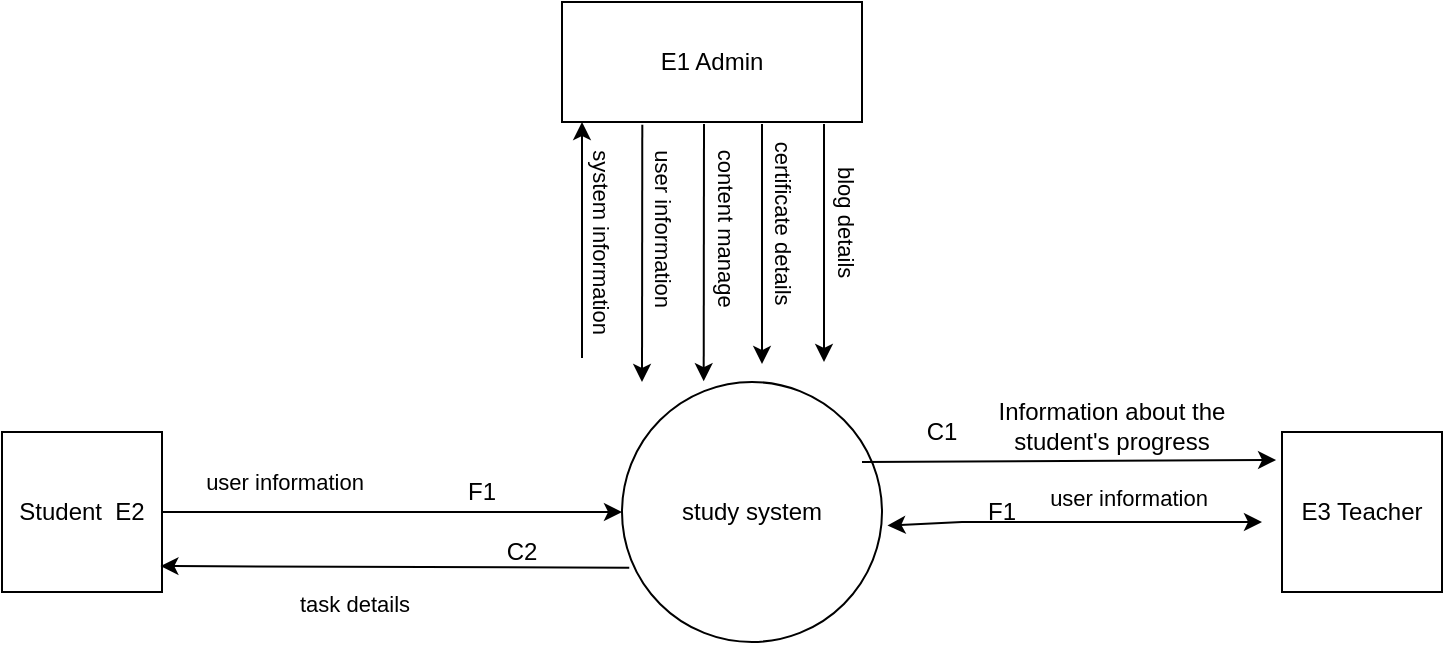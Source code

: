 <mxfile version="13.9.9" type="device" pages="2"><diagram id="_hGbmggEHDkDY0NZ8rMK" name="Page-1"><mxGraphModel dx="1264" dy="584" grid="1" gridSize="10" guides="1" tooltips="1" connect="1" arrows="1" fold="1" page="1" pageScale="1" pageWidth="850" pageHeight="1100" math="0" shadow="0"><root><mxCell id="0"/><mxCell id="1" parent="0"/><mxCell id="FRSwOs-fEZsx0F61HjPl-1" value="study system" style="ellipse;whiteSpace=wrap;html=1;aspect=fixed;" parent="1" vertex="1"><mxGeometry x="380" y="210" width="130" height="130" as="geometry"/></mxCell><mxCell id="FRSwOs-fEZsx0F61HjPl-3" value="Student&amp;nbsp; E2" style="whiteSpace=wrap;html=1;aspect=fixed;" parent="1" vertex="1"><mxGeometry x="70" y="235" width="80" height="80" as="geometry"/></mxCell><mxCell id="FRSwOs-fEZsx0F61HjPl-4" value="E3 Teacher" style="whiteSpace=wrap;html=1;aspect=fixed;" parent="1" vertex="1"><mxGeometry x="710" y="235" width="80" height="80" as="geometry"/></mxCell><mxCell id="FRSwOs-fEZsx0F61HjPl-5" value="" style="endArrow=classic;html=1;exitX=1;exitY=0.5;exitDx=0;exitDy=0;" parent="1" source="FRSwOs-fEZsx0F61HjPl-3" edge="1"><mxGeometry width="50" height="50" relative="1" as="geometry"><mxPoint x="400" y="330" as="sourcePoint"/><mxPoint x="380" y="275" as="targetPoint"/></mxGeometry></mxCell><mxCell id="FRSwOs-fEZsx0F61HjPl-6" value="user information" style="edgeLabel;html=1;align=center;verticalAlign=middle;resizable=0;points=[];" parent="FRSwOs-fEZsx0F61HjPl-5" vertex="1" connectable="0"><mxGeometry x="-0.762" relative="1" as="geometry"><mxPoint x="33" y="-15" as="offset"/></mxGeometry></mxCell><mxCell id="FRSwOs-fEZsx0F61HjPl-10" value="" style="endArrow=classic;html=1;" parent="1" edge="1"><mxGeometry width="50" height="50" relative="1" as="geometry"><mxPoint x="481" y="81" as="sourcePoint"/><mxPoint x="481" y="200" as="targetPoint"/></mxGeometry></mxCell><mxCell id="FRSwOs-fEZsx0F61HjPl-11" value="blog details" style="edgeLabel;html=1;align=center;verticalAlign=middle;resizable=0;points=[];rotation=90;" parent="FRSwOs-fEZsx0F61HjPl-10" vertex="1" connectable="0"><mxGeometry x="-0.4" y="2" relative="1" as="geometry"><mxPoint x="8.87" y="12.69" as="offset"/></mxGeometry></mxCell><mxCell id="FRSwOs-fEZsx0F61HjPl-12" value="" style="endArrow=classic;html=1;entryX=0.99;entryY=0.838;entryDx=0;entryDy=0;entryPerimeter=0;exitX=0.028;exitY=0.714;exitDx=0;exitDy=0;exitPerimeter=0;" parent="1" source="FRSwOs-fEZsx0F61HjPl-1" target="FRSwOs-fEZsx0F61HjPl-3" edge="1"><mxGeometry width="50" height="50" relative="1" as="geometry"><mxPoint x="390" y="330" as="sourcePoint"/><mxPoint x="440" y="280" as="targetPoint"/></mxGeometry></mxCell><mxCell id="FRSwOs-fEZsx0F61HjPl-13" value="&lt;span style=&quot;color: rgba(0 , 0 , 0 , 0) ; font-family: monospace ; font-size: 0px ; background-color: rgb(248 , 249 , 250)&quot;&gt;%3CmxGraphModel%3E%3Croot%3E%3CmxCell%20id%3D%220%22%2F%3E%3CmxCell%20id%3D%221%22%20parent%3D%220%22%2F%3E%3CmxCell%20id%3D%222%22%20value%3D%22%D7%A4%D7%A8%D7%98%D7%99%20%D7%A8%D7%9E%D7%95%D7%AA%20%D7%95%D7%9E%D7%A9%D7%99%D7%9E%D7%95%D7%AA%22%20style%3D%22edgeLabel%3Bhtml%3D1%3Balign%3Dcenter%3BverticalAlign%3Dmiddle%3Bresizable%3D0%3Bpoints%3D%5B%5D%3B%22%20vertex%3D%221%22%20connectable%3D%220%22%20parent%3D%221%22%3E%3CmxGeometry%20x%3D%22344.332%22%20y%3D%22149.238%22%20as%3D%22geometry%22%2F%3E%3C%2FmxCell%3E%3C%2Froot%3E%3C%2FmxGraphModel%3Eפ&lt;/span&gt;&lt;span style=&quot;color: rgba(0 , 0 , 0 , 0) ; font-family: monospace ; font-size: 0px ; background-color: rgb(248 , 249 , 250)&quot;&gt;%3CmxGraphModel%3E%3Croot%3E%3CmxCell%20id%3D%220%22%2F%3E%3CmxCell%20id%3D%221%22%20parent%3D%220%22%2F%3E%3CmxCell%20id%3D%222%22%20value%3D%22%D7%A4%D7%A8%D7%98%D7%99%20%D7%A8%D7%9E%D7%95%D7%AA%20%D7%95%D7%9E%D7%A9%D7%99%D7%9E%D7%95%D7%AA%22%20style%3D%22edgeLabel%3Bhtml%3D1%3Balign%3Dcenter%3BverticalAlign%3Dmiddle%3Bresizable%3D0%3Bpoints%3D%5B%5D%3B%22%20vertex%3D%221%22%20connectable%3D%220%22%20parent%3D%221%22%3E%3CmxGeometry%20x%3D%22344.332%22%20y%3D%22149.238%22%20as%3D%22geometry%22%2F%3E%3C%2FmxCell%3E%3C%2Froot%3E%3C%2FmxGraphModel%3E&lt;/span&gt;" style="edgeLabel;html=1;align=center;verticalAlign=middle;resizable=0;points=[];" parent="FRSwOs-fEZsx0F61HjPl-12" vertex="1" connectable="0"><mxGeometry x="0.213" y="-2" relative="1" as="geometry"><mxPoint as="offset"/></mxGeometry></mxCell><mxCell id="FRSwOs-fEZsx0F61HjPl-14" value="task details" style="edgeLabel;html=1;align=center;verticalAlign=middle;resizable=0;points=[];" parent="FRSwOs-fEZsx0F61HjPl-12" vertex="1" connectable="0"><mxGeometry x="0.171" relative="1" as="geometry"><mxPoint y="18" as="offset"/></mxGeometry></mxCell><mxCell id="tvJsZdC1otAb049RJRll-4" value="" style="endArrow=classic;html=1;rounded=0;entryX=-0.037;entryY=0.175;entryDx=0;entryDy=0;entryPerimeter=0;" parent="1" target="FRSwOs-fEZsx0F61HjPl-4" edge="1"><mxGeometry width="50" height="50" relative="1" as="geometry"><mxPoint x="500" y="250" as="sourcePoint"/><mxPoint x="450" y="210" as="targetPoint"/></mxGeometry></mxCell><mxCell id="tvJsZdC1otAb049RJRll-5" value="Information about the student's progress" style="text;html=1;strokeColor=none;fillColor=none;align=center;verticalAlign=middle;whiteSpace=wrap;rounded=0;" parent="1" vertex="1"><mxGeometry x="560" y="217" width="130" height="30" as="geometry"/></mxCell><mxCell id="tvJsZdC1otAb049RJRll-6" value="C1" style="text;html=1;strokeColor=none;fillColor=none;align=center;verticalAlign=middle;whiteSpace=wrap;rounded=0;" parent="1" vertex="1"><mxGeometry x="510" y="220" width="60" height="30" as="geometry"/></mxCell><mxCell id="tvJsZdC1otAb049RJRll-7" value="F1" style="text;html=1;strokeColor=none;fillColor=none;align=center;verticalAlign=middle;whiteSpace=wrap;rounded=0;" parent="1" vertex="1"><mxGeometry x="540" y="260" width="60" height="30" as="geometry"/></mxCell><mxCell id="tvJsZdC1otAb049RJRll-10" value="F1" style="text;html=1;strokeColor=none;fillColor=none;align=center;verticalAlign=middle;whiteSpace=wrap;rounded=0;" parent="1" vertex="1"><mxGeometry x="280" y="250" width="60" height="30" as="geometry"/></mxCell><mxCell id="tvJsZdC1otAb049RJRll-11" value="C2" style="text;html=1;strokeColor=none;fillColor=none;align=center;verticalAlign=middle;whiteSpace=wrap;rounded=0;" parent="1" vertex="1"><mxGeometry x="300" y="280" width="60" height="30" as="geometry"/></mxCell><mxCell id="mbtUpNXX6sXAP1Oaeqp3-1" value="" style="endArrow=classic;startArrow=classic;html=1;rounded=0;exitX=1.021;exitY=0.552;exitDx=0;exitDy=0;exitPerimeter=0;" parent="1" source="FRSwOs-fEZsx0F61HjPl-1" edge="1"><mxGeometry width="50" height="50" relative="1" as="geometry"><mxPoint x="520" y="290" as="sourcePoint"/><mxPoint x="700" y="280" as="targetPoint"/><Array as="points"><mxPoint x="550" y="280"/></Array></mxGeometry></mxCell><mxCell id="mbtUpNXX6sXAP1Oaeqp3-3" value="user information" style="edgeLabel;html=1;align=center;verticalAlign=middle;resizable=0;points=[];" parent="1" vertex="1" connectable="0"><mxGeometry x="640" y="270" as="geometry"><mxPoint x="-7" y="-2" as="offset"/></mxGeometry></mxCell><mxCell id="QOLfaPaoYq3m3klFmjMz-1" value="" style="endArrow=classic;html=1;entryX=0;entryY=1;entryDx=0;entryDy=0;" parent="1" edge="1"><mxGeometry width="50" height="50" relative="1" as="geometry"><mxPoint x="360" y="198" as="sourcePoint"/><mxPoint x="360" y="80" as="targetPoint"/></mxGeometry></mxCell><mxCell id="QOLfaPaoYq3m3klFmjMz-2" value="&lt;span style=&quot;color: rgba(0 , 0 , 0 , 0) ; font-family: monospace ; font-size: 0px ; background-color: rgb(248 , 249 , 250)&quot;&gt;%3CmxGraphModel%3E%3Croot%3E%3CmxCell%20id%3D%220%22%2F%3E%3CmxCell%20id%3D%221%22%20parent%3D%220%22%2F%3E%3CmxCell%20id%3D%222%22%20value%3D%22%D7%A4%D7%A8%D7%98%D7%99%20%D7%A8%D7%9E%D7%95%D7%AA%20%D7%95%D7%9E%D7%A9%D7%99%D7%9E%D7%95%D7%AA%22%20style%3D%22edgeLabel%3Bhtml%3D1%3Balign%3Dcenter%3BverticalAlign%3Dmiddle%3Bresizable%3D0%3Bpoints%3D%5B%5D%3B%22%20vertex%3D%221%22%20connectable%3D%220%22%20parent%3D%221%22%3E%3CmxGeometry%20x%3D%22344.332%22%20y%3D%22149.238%22%20as%3D%22geometry%22%2F%3E%3C%2FmxCell%3E%3C%2Froot%3E%3C%2FmxGraphModel%3Eפ&lt;/span&gt;&lt;span style=&quot;color: rgba(0 , 0 , 0 , 0) ; font-family: monospace ; font-size: 0px ; background-color: rgb(248 , 249 , 250)&quot;&gt;%3CmxGraphModel%3E%3Croot%3E%3CmxCell%20id%3D%220%22%2F%3E%3CmxCell%20id%3D%221%22%20parent%3D%220%22%2F%3E%3CmxCell%20id%3D%222%22%20value%3D%22%D7%A4%D7%A8%D7%98%D7%99%20%D7%A8%D7%9E%D7%95%D7%AA%20%D7%95%D7%9E%D7%A9%D7%99%D7%9E%D7%95%D7%AA%22%20style%3D%22edgeLabel%3Bhtml%3D1%3Balign%3Dcenter%3BverticalAlign%3Dmiddle%3Bresizable%3D0%3Bpoints%3D%5B%5D%3B%22%20vertex%3D%221%22%20connectable%3D%220%22%20parent%3D%221%22%3E%3CmxGeometry%20x%3D%22344.332%22%20y%3D%22149.238%22%20as%3D%22geometry%22%2F%3E%3C%2FmxCell%3E%3C%2Froot%3E%3C%2FmxGraphModel%3E&lt;/span&gt;" style="edgeLabel;html=1;align=center;verticalAlign=middle;resizable=0;points=[];" parent="QOLfaPaoYq3m3klFmjMz-1" vertex="1" connectable="0"><mxGeometry x="0.213" y="-2" relative="1" as="geometry"><mxPoint as="offset"/></mxGeometry></mxCell><mxCell id="QOLfaPaoYq3m3klFmjMz-3" value="system information" style="edgeLabel;html=1;align=center;verticalAlign=middle;resizable=0;points=[];rotation=90;" parent="QOLfaPaoYq3m3klFmjMz-1" vertex="1" connectable="0"><mxGeometry x="0.171" relative="1" as="geometry"><mxPoint x="9.52" y="10.84" as="offset"/></mxGeometry></mxCell><mxCell id="QOLfaPaoYq3m3klFmjMz-4" value="" style="endArrow=classic;html=1;" parent="1" edge="1"><mxGeometry width="50" height="50" relative="1" as="geometry"><mxPoint x="450" y="81" as="sourcePoint"/><mxPoint x="450" y="201" as="targetPoint"/></mxGeometry></mxCell><mxCell id="QOLfaPaoYq3m3klFmjMz-5" value="certificate details" style="edgeLabel;html=1;align=center;verticalAlign=middle;resizable=0;points=[];rotation=90;" parent="QOLfaPaoYq3m3klFmjMz-4" vertex="1" connectable="0"><mxGeometry x="-0.4" y="2" relative="1" as="geometry"><mxPoint x="8.87" y="12.69" as="offset"/></mxGeometry></mxCell><mxCell id="QOLfaPaoYq3m3klFmjMz-6" value="" style="endArrow=classic;html=1;entryX=0.245;entryY=0.074;entryDx=0;entryDy=0;entryPerimeter=0;" parent="1" edge="1"><mxGeometry width="50" height="50" relative="1" as="geometry"><mxPoint x="421" y="81" as="sourcePoint"/><mxPoint x="420.85" y="209.62" as="targetPoint"/></mxGeometry></mxCell><mxCell id="QOLfaPaoYq3m3klFmjMz-7" value="content manage" style="edgeLabel;html=1;align=center;verticalAlign=middle;resizable=0;points=[];rotation=90;" parent="QOLfaPaoYq3m3klFmjMz-6" vertex="1" connectable="0"><mxGeometry x="-0.4" y="2" relative="1" as="geometry"><mxPoint x="8.87" y="12.69" as="offset"/></mxGeometry></mxCell><mxCell id="QOLfaPaoYq3m3klFmjMz-8" value="E1 Admin" style="rounded=0;whiteSpace=wrap;html=1;" parent="1" vertex="1"><mxGeometry x="350" y="20" width="150" height="60" as="geometry"/></mxCell><mxCell id="QOLfaPaoYq3m3klFmjMz-10" value="" style="endArrow=classic;html=1;entryX=0.245;entryY=0.074;entryDx=0;entryDy=0;entryPerimeter=0;" parent="1" edge="1"><mxGeometry width="50" height="50" relative="1" as="geometry"><mxPoint x="390.15" y="81.38" as="sourcePoint"/><mxPoint x="390.0" y="210.0" as="targetPoint"/></mxGeometry></mxCell><mxCell id="QOLfaPaoYq3m3klFmjMz-11" value="user information" style="edgeLabel;html=1;align=center;verticalAlign=middle;resizable=0;points=[];rotation=90;" parent="QOLfaPaoYq3m3klFmjMz-10" vertex="1" connectable="0"><mxGeometry x="-0.4" y="2" relative="1" as="geometry"><mxPoint x="8.87" y="12.69" as="offset"/></mxGeometry></mxCell></root></mxGraphModel></diagram><diagram id="gqFUlMGc2YIQMwUddyVP" name="Page-2"><mxGraphModel dx="1264" dy="584" grid="1" gridSize="10" guides="1" tooltips="1" connect="1" arrows="1" fold="1" page="1" pageScale="1" pageWidth="850" pageHeight="1100" math="0" shadow="0"><root><mxCell id="Da9ZvTfEc0M3NsG0VZK7-0"/><mxCell id="Da9ZvTfEc0M3NsG0VZK7-1" parent="Da9ZvTfEc0M3NsG0VZK7-0"/></root></mxGraphModel></diagram></mxfile>